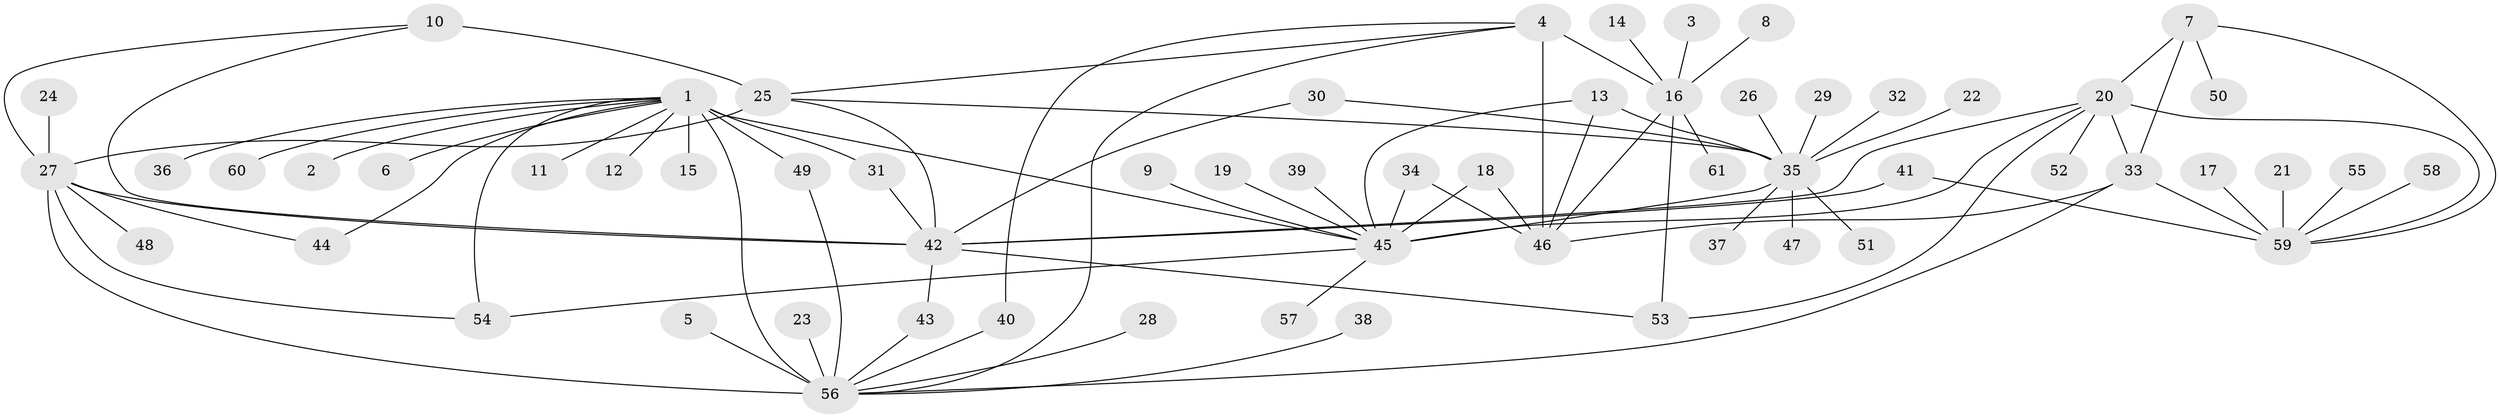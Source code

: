 // original degree distribution, {6: 0.024793388429752067, 17: 0.01652892561983471, 5: 0.04132231404958678, 15: 0.008264462809917356, 7: 0.049586776859504134, 8: 0.049586776859504134, 12: 0.01652892561983471, 9: 0.01652892561983471, 11: 0.01652892561983471, 13: 0.008264462809917356, 2: 0.1322314049586777, 1: 0.5785123966942148, 3: 0.04132231404958678}
// Generated by graph-tools (version 1.1) at 2025/02/03/09/25 03:02:34]
// undirected, 61 vertices, 87 edges
graph export_dot {
graph [start="1"]
  node [color=gray90,style=filled];
  1;
  2;
  3;
  4;
  5;
  6;
  7;
  8;
  9;
  10;
  11;
  12;
  13;
  14;
  15;
  16;
  17;
  18;
  19;
  20;
  21;
  22;
  23;
  24;
  25;
  26;
  27;
  28;
  29;
  30;
  31;
  32;
  33;
  34;
  35;
  36;
  37;
  38;
  39;
  40;
  41;
  42;
  43;
  44;
  45;
  46;
  47;
  48;
  49;
  50;
  51;
  52;
  53;
  54;
  55;
  56;
  57;
  58;
  59;
  60;
  61;
  1 -- 2 [weight=1.0];
  1 -- 6 [weight=1.0];
  1 -- 11 [weight=1.0];
  1 -- 12 [weight=1.0];
  1 -- 15 [weight=1.0];
  1 -- 31 [weight=1.0];
  1 -- 36 [weight=1.0];
  1 -- 44 [weight=1.0];
  1 -- 45 [weight=1.0];
  1 -- 49 [weight=4.0];
  1 -- 54 [weight=1.0];
  1 -- 56 [weight=4.0];
  1 -- 60 [weight=1.0];
  3 -- 16 [weight=1.0];
  4 -- 16 [weight=6.0];
  4 -- 25 [weight=1.0];
  4 -- 40 [weight=1.0];
  4 -- 46 [weight=3.0];
  4 -- 56 [weight=1.0];
  5 -- 56 [weight=1.0];
  7 -- 20 [weight=1.0];
  7 -- 33 [weight=2.0];
  7 -- 50 [weight=1.0];
  7 -- 59 [weight=2.0];
  8 -- 16 [weight=1.0];
  9 -- 45 [weight=1.0];
  10 -- 25 [weight=4.0];
  10 -- 27 [weight=2.0];
  10 -- 42 [weight=2.0];
  13 -- 35 [weight=4.0];
  13 -- 45 [weight=1.0];
  13 -- 46 [weight=1.0];
  14 -- 16 [weight=1.0];
  16 -- 46 [weight=2.0];
  16 -- 53 [weight=1.0];
  16 -- 61 [weight=1.0];
  17 -- 59 [weight=1.0];
  18 -- 45 [weight=1.0];
  18 -- 46 [weight=1.0];
  19 -- 45 [weight=1.0];
  20 -- 33 [weight=2.0];
  20 -- 42 [weight=1.0];
  20 -- 45 [weight=1.0];
  20 -- 52 [weight=1.0];
  20 -- 53 [weight=1.0];
  20 -- 59 [weight=2.0];
  21 -- 59 [weight=1.0];
  22 -- 35 [weight=1.0];
  23 -- 56 [weight=1.0];
  24 -- 27 [weight=1.0];
  25 -- 27 [weight=2.0];
  25 -- 35 [weight=1.0];
  25 -- 42 [weight=2.0];
  26 -- 35 [weight=1.0];
  27 -- 42 [weight=1.0];
  27 -- 44 [weight=1.0];
  27 -- 48 [weight=1.0];
  27 -- 54 [weight=1.0];
  27 -- 56 [weight=1.0];
  28 -- 56 [weight=1.0];
  29 -- 35 [weight=1.0];
  30 -- 35 [weight=1.0];
  30 -- 42 [weight=1.0];
  31 -- 42 [weight=1.0];
  32 -- 35 [weight=1.0];
  33 -- 46 [weight=1.0];
  33 -- 56 [weight=1.0];
  33 -- 59 [weight=4.0];
  34 -- 45 [weight=1.0];
  34 -- 46 [weight=1.0];
  35 -- 37 [weight=1.0];
  35 -- 45 [weight=4.0];
  35 -- 47 [weight=1.0];
  35 -- 51 [weight=1.0];
  38 -- 56 [weight=1.0];
  39 -- 45 [weight=1.0];
  40 -- 56 [weight=1.0];
  41 -- 42 [weight=1.0];
  41 -- 59 [weight=1.0];
  42 -- 43 [weight=1.0];
  42 -- 53 [weight=1.0];
  43 -- 56 [weight=1.0];
  45 -- 54 [weight=1.0];
  45 -- 57 [weight=1.0];
  49 -- 56 [weight=1.0];
  55 -- 59 [weight=1.0];
  58 -- 59 [weight=1.0];
}

